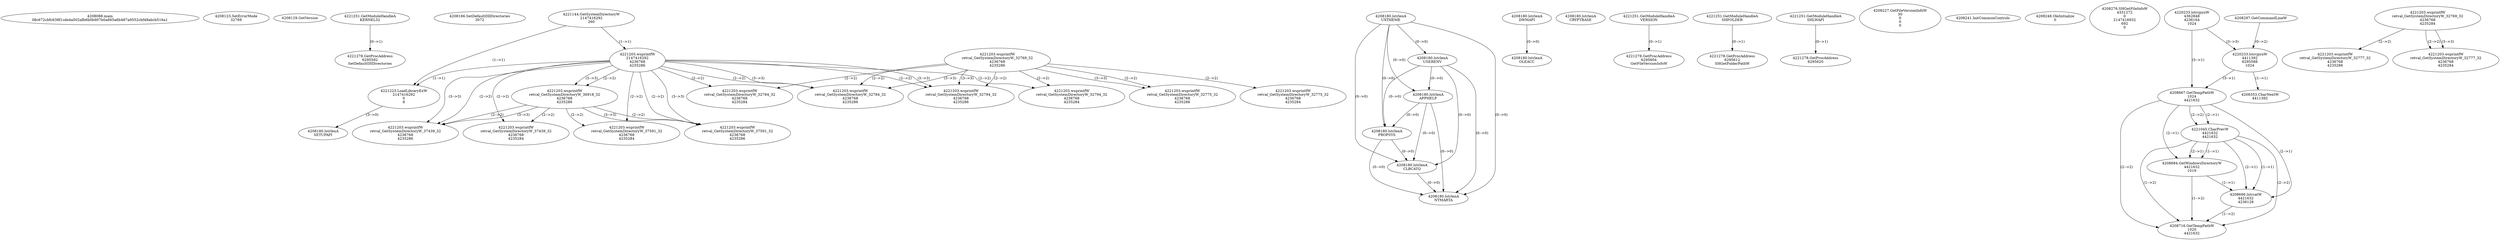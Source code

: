 // Global SCDG with merge call
digraph {
	0 [label="4208088.main
08c672cbfc638f1cde4a502afb6b0b907b0a665a6b487a9552cbf48abcb516a1"]
	1 [label="4208123.SetErrorMode
32769"]
	2 [label="4208129.GetVersion
"]
	3 [label="4221251.GetModuleHandleA
KERNEL32"]
	4 [label="4221278.GetProcAddress
6295592
SetDefaultDllDirectories"]
	3 -> 4 [label="(0-->1)"]
	5 [label="4208166.SetDefaultDllDirectories
3072"]
	6 [label="4221144.GetSystemDirectoryW
2147416292
260"]
	7 [label="4221203.wsprintfW
2147416292
4236768
4235286"]
	6 -> 7 [label="(1-->1)"]
	8 [label="4221223.LoadLibraryExW
2147416292
0
8"]
	6 -> 8 [label="(1-->1)"]
	7 -> 8 [label="(1-->1)"]
	9 [label="4208180.lstrlenA
UXTHEME"]
	10 [label="4208180.lstrlenA
USERENV"]
	9 -> 10 [label="(0-->0)"]
	11 [label="4208180.lstrlenA
SETUPAPI"]
	8 -> 11 [label="(3-->0)"]
	12 [label="4221203.wsprintfW
retval_GetSystemDirectoryW_36918_32
4236768
4235286"]
	7 -> 12 [label="(2-->2)"]
	7 -> 12 [label="(3-->3)"]
	13 [label="4208180.lstrlenA
APPHELP"]
	9 -> 13 [label="(0-->0)"]
	10 -> 13 [label="(0-->0)"]
	14 [label="4208180.lstrlenA
PROPSYS"]
	9 -> 14 [label="(0-->0)"]
	10 -> 14 [label="(0-->0)"]
	13 -> 14 [label="(0-->0)"]
	15 [label="4221203.wsprintfW
retval_GetSystemDirectoryW_37439_32
4236768
4235286"]
	7 -> 15 [label="(2-->2)"]
	12 -> 15 [label="(2-->2)"]
	7 -> 15 [label="(3-->3)"]
	12 -> 15 [label="(3-->3)"]
	16 [label="4208180.lstrlenA
DWMAPI"]
	17 [label="4208180.lstrlenA
CRYPTBASE"]
	18 [label="4208180.lstrlenA
OLEACC"]
	16 -> 18 [label="(0-->0)"]
	19 [label="4208180.lstrlenA
CLBCATQ"]
	9 -> 19 [label="(0-->0)"]
	10 -> 19 [label="(0-->0)"]
	13 -> 19 [label="(0-->0)"]
	14 -> 19 [label="(0-->0)"]
	20 [label="4208180.lstrlenA
NTMARTA"]
	9 -> 20 [label="(0-->0)"]
	10 -> 20 [label="(0-->0)"]
	13 -> 20 [label="(0-->0)"]
	14 -> 20 [label="(0-->0)"]
	19 -> 20 [label="(0-->0)"]
	21 [label="4221251.GetModuleHandleA
VERSION"]
	22 [label="4221278.GetProcAddress
6295604
GetFileVersionInfoW"]
	21 -> 22 [label="(0-->1)"]
	23 [label="4221251.GetModuleHandleA
SHFOLDER"]
	24 [label="4221278.GetProcAddress
6295612
SHGetFolderPathW"]
	23 -> 24 [label="(0-->1)"]
	25 [label="4221251.GetModuleHandleA
SHLWAPI"]
	26 [label="4221278.GetProcAddress
6295620
"]
	25 -> 26 [label="(0-->1)"]
	27 [label="4208227.GetFileVersionInfoW
30
0
0
0"]
	28 [label="4208241.InitCommonControls
"]
	29 [label="4208248.OleInitialize
0"]
	30 [label="4208276.SHGetFileInfoW
4331272
0
2147416932
692
0"]
	31 [label="4220233.lstrcpynW
4362848
4236164
1024"]
	32 [label="4208297.GetCommandLineW
"]
	33 [label="4220233.lstrcpynW
4411392
6295588
1024"]
	32 -> 33 [label="(0-->2)"]
	31 -> 33 [label="(3-->3)"]
	34 [label="4208353.CharNextW
4411392"]
	33 -> 34 [label="(1-->1)"]
	35 [label="4208667.GetTempPathW
1024
4421632"]
	31 -> 35 [label="(3-->1)"]
	33 -> 35 [label="(3-->1)"]
	36 [label="4221045.CharPrevW
4421632
4421632"]
	35 -> 36 [label="(2-->1)"]
	35 -> 36 [label="(2-->2)"]
	37 [label="4208684.GetWindowsDirectoryW
4421632
1019"]
	35 -> 37 [label="(2-->1)"]
	36 -> 37 [label="(1-->1)"]
	36 -> 37 [label="(2-->1)"]
	38 [label="4208696.lstrcatW
4421632
4236128"]
	35 -> 38 [label="(2-->1)"]
	36 -> 38 [label="(1-->1)"]
	36 -> 38 [label="(2-->1)"]
	37 -> 38 [label="(1-->1)"]
	39 [label="4208716.GetTempPathW
1020
4421632"]
	35 -> 39 [label="(2-->2)"]
	36 -> 39 [label="(1-->2)"]
	36 -> 39 [label="(2-->2)"]
	37 -> 39 [label="(1-->2)"]
	38 -> 39 [label="(1-->2)"]
	40 [label="4221203.wsprintfW
retval_GetSystemDirectoryW_37439_32
4236768
4235284"]
	7 -> 40 [label="(2-->2)"]
	12 -> 40 [label="(2-->2)"]
	41 [label="4221203.wsprintfW
retval_GetSystemDirectoryW_37591_32
4236768
4235286"]
	7 -> 41 [label="(2-->2)"]
	12 -> 41 [label="(2-->2)"]
	7 -> 41 [label="(3-->3)"]
	12 -> 41 [label="(3-->3)"]
	42 [label="4221203.wsprintfW
retval_GetSystemDirectoryW_37591_32
4236768
4235284"]
	7 -> 42 [label="(2-->2)"]
	12 -> 42 [label="(2-->2)"]
	43 [label="4221203.wsprintfW
retval_GetSystemDirectoryW_32769_32
4236768
4235286"]
	44 [label="4221203.wsprintfW
retval_GetSystemDirectoryW_32775_32
4236768
4235286"]
	43 -> 44 [label="(2-->2)"]
	43 -> 44 [label="(3-->3)"]
	45 [label="4221203.wsprintfW
retval_GetSystemDirectoryW_32775_32
4236768
4235284"]
	43 -> 45 [label="(2-->2)"]
	46 [label="4221203.wsprintfW
retval_GetSystemDirectoryW_32784_32
4236768
4235286"]
	7 -> 46 [label="(2-->2)"]
	43 -> 46 [label="(2-->2)"]
	7 -> 46 [label="(3-->3)"]
	43 -> 46 [label="(3-->3)"]
	47 [label="4221203.wsprintfW
retval_GetSystemDirectoryW_32784_32
4236768
4235284"]
	7 -> 47 [label="(2-->2)"]
	43 -> 47 [label="(2-->2)"]
	48 [label="4221203.wsprintfW
retval_GetSystemDirectoryW_32794_32
4236768
4235286"]
	7 -> 48 [label="(2-->2)"]
	43 -> 48 [label="(2-->2)"]
	7 -> 48 [label="(3-->3)"]
	43 -> 48 [label="(3-->3)"]
	49 [label="4221203.wsprintfW
retval_GetSystemDirectoryW_32769_32
4236768
4235284"]
	50 [label="4221203.wsprintfW
retval_GetSystemDirectoryW_32777_32
4236768
4235286"]
	49 -> 50 [label="(2-->2)"]
	51 [label="4221203.wsprintfW
retval_GetSystemDirectoryW_32777_32
4236768
4235284"]
	49 -> 51 [label="(2-->2)"]
	49 -> 51 [label="(3-->3)"]
	52 [label="4221203.wsprintfW
retval_GetSystemDirectoryW_32794_32
4236768
4235284"]
	7 -> 52 [label="(2-->2)"]
	43 -> 52 [label="(2-->2)"]
}
